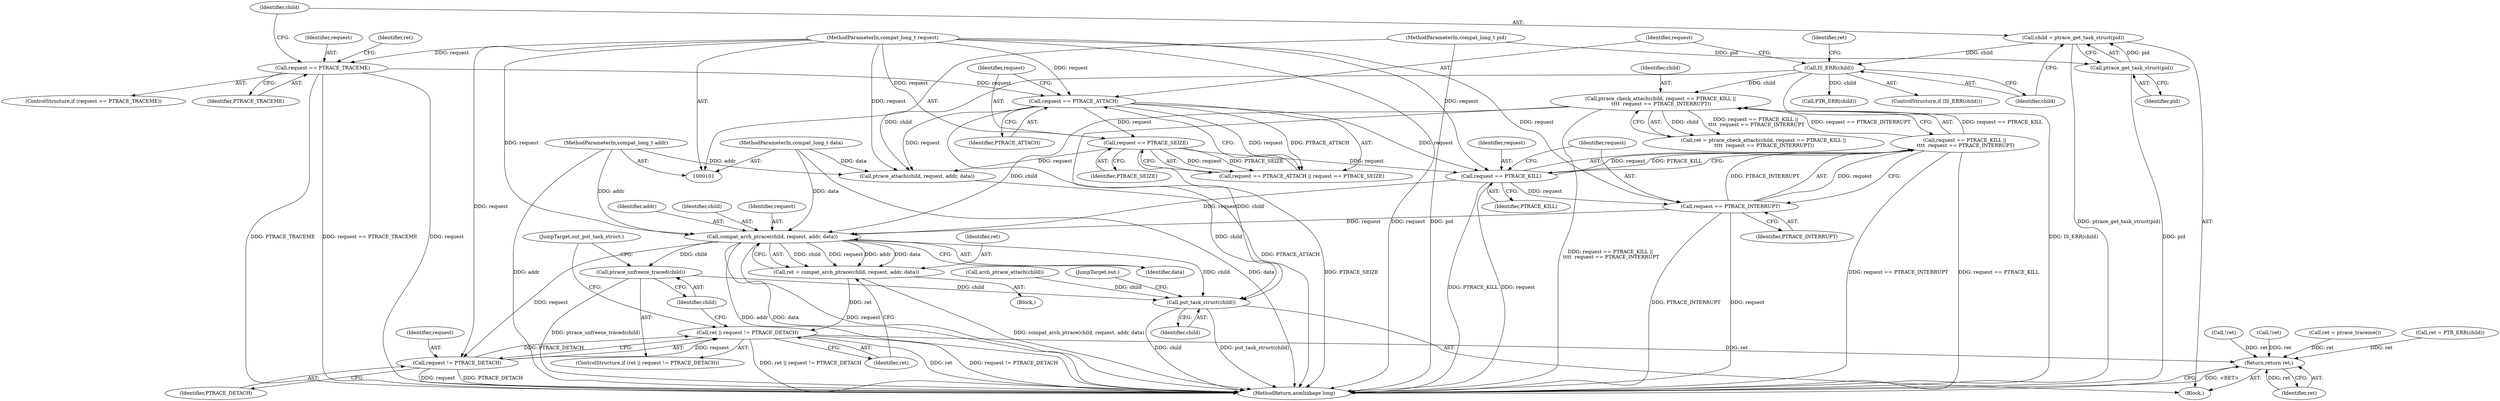 digraph "0_linux_9899d11f654474d2d54ea52ceaa2a1f4db3abd68_1@pointer" {
"1000170" [label="(Call,compat_arch_ptrace(child, request, addr, data))"];
"1000155" [label="(Call,ptrace_check_attach(child, request == PTRACE_KILL ||\n \t\t\t\t  request == PTRACE_INTERRUPT))"];
"1000123" [label="(Call,IS_ERR(child))"];
"1000118" [label="(Call,child = ptrace_get_task_struct(pid))"];
"1000120" [label="(Call,ptrace_get_task_struct(pid))"];
"1000103" [label="(MethodParameterIn,compat_long_t pid)"];
"1000157" [label="(Call,request == PTRACE_KILL ||\n \t\t\t\t  request == PTRACE_INTERRUPT)"];
"1000158" [label="(Call,request == PTRACE_KILL)"];
"1000133" [label="(Call,request == PTRACE_ATTACH)"];
"1000110" [label="(Call,request == PTRACE_TRACEME)"];
"1000102" [label="(MethodParameterIn,compat_long_t request)"];
"1000136" [label="(Call,request == PTRACE_SEIZE)"];
"1000161" [label="(Call,request == PTRACE_INTERRUPT)"];
"1000104" [label="(MethodParameterIn,compat_long_t addr)"];
"1000105" [label="(MethodParameterIn,compat_long_t data)"];
"1000168" [label="(Call,ret = compat_arch_ptrace(child, request, addr, data))"];
"1000176" [label="(Call,ret || request != PTRACE_DETACH)"];
"1000187" [label="(Return,return ret;)"];
"1000178" [label="(Call,request != PTRACE_DETACH)"];
"1000181" [label="(Call,ptrace_unfreeze_traced(child))"];
"1000184" [label="(Call,put_task_struct(child))"];
"1000173" [label="(Identifier,addr)"];
"1000133" [label="(Call,request == PTRACE_ATTACH)"];
"1000161" [label="(Call,request == PTRACE_INTERRUPT)"];
"1000124" [label="(Identifier,child)"];
"1000177" [label="(Identifier,ret)"];
"1000156" [label="(Identifier,child)"];
"1000114" [label="(Call,ret = ptrace_traceme())"];
"1000128" [label="(Call,PTR_ERR(child))"];
"1000137" [label="(Identifier,request)"];
"1000168" [label="(Call,ret = compat_arch_ptrace(child, request, addr, data))"];
"1000150" [label="(Call,arch_ptrace_attach(child))"];
"1000134" [label="(Identifier,request)"];
"1000184" [label="(Call,put_task_struct(child))"];
"1000123" [label="(Call,IS_ERR(child))"];
"1000118" [label="(Call,child = ptrace_get_task_struct(pid))"];
"1000186" [label="(JumpTarget,out:)"];
"1000155" [label="(Call,ptrace_check_attach(child, request == PTRACE_KILL ||\n \t\t\t\t  request == PTRACE_INTERRUPT))"];
"1000115" [label="(Identifier,ret)"];
"1000119" [label="(Identifier,child)"];
"1000174" [label="(Identifier,data)"];
"1000182" [label="(Identifier,child)"];
"1000159" [label="(Identifier,request)"];
"1000142" [label="(Call,ptrace_attach(child, request, addr, data))"];
"1000120" [label="(Call,ptrace_get_task_struct(pid))"];
"1000105" [label="(MethodParameterIn,compat_long_t data)"];
"1000162" [label="(Identifier,request)"];
"1000110" [label="(Call,request == PTRACE_TRACEME)"];
"1000187" [label="(Return,return ret;)"];
"1000171" [label="(Identifier,child)"];
"1000138" [label="(Identifier,PTRACE_SEIZE)"];
"1000157" [label="(Call,request == PTRACE_KILL ||\n \t\t\t\t  request == PTRACE_INTERRUPT)"];
"1000127" [label="(Identifier,ret)"];
"1000183" [label="(JumpTarget,out_put_task_struct:)"];
"1000178" [label="(Call,request != PTRACE_DETACH)"];
"1000126" [label="(Call,ret = PTR_ERR(child))"];
"1000189" [label="(MethodReturn,asmlinkage long)"];
"1000176" [label="(Call,ret || request != PTRACE_DETACH)"];
"1000170" [label="(Call,compat_arch_ptrace(child, request, addr, data))"];
"1000103" [label="(MethodParameterIn,compat_long_t pid)"];
"1000135" [label="(Identifier,PTRACE_ATTACH)"];
"1000106" [label="(Block,)"];
"1000121" [label="(Identifier,pid)"];
"1000112" [label="(Identifier,PTRACE_TRACEME)"];
"1000111" [label="(Identifier,request)"];
"1000158" [label="(Call,request == PTRACE_KILL)"];
"1000175" [label="(ControlStructure,if (ret || request != PTRACE_DETACH))"];
"1000148" [label="(Call,!ret)"];
"1000180" [label="(Identifier,PTRACE_DETACH)"];
"1000102" [label="(MethodParameterIn,compat_long_t request)"];
"1000153" [label="(Call,ret = ptrace_check_attach(child, request == PTRACE_KILL ||\n \t\t\t\t  request == PTRACE_INTERRUPT))"];
"1000163" [label="(Identifier,PTRACE_INTERRUPT)"];
"1000109" [label="(ControlStructure,if (request == PTRACE_TRACEME))"];
"1000132" [label="(Call,request == PTRACE_ATTACH || request == PTRACE_SEIZE)"];
"1000122" [label="(ControlStructure,if (IS_ERR(child)))"];
"1000188" [label="(Identifier,ret)"];
"1000172" [label="(Identifier,request)"];
"1000160" [label="(Identifier,PTRACE_KILL)"];
"1000179" [label="(Identifier,request)"];
"1000181" [label="(Call,ptrace_unfreeze_traced(child))"];
"1000167" [label="(Block,)"];
"1000104" [label="(MethodParameterIn,compat_long_t addr)"];
"1000185" [label="(Identifier,child)"];
"1000169" [label="(Identifier,ret)"];
"1000165" [label="(Call,!ret)"];
"1000136" [label="(Call,request == PTRACE_SEIZE)"];
"1000170" -> "1000168"  [label="AST: "];
"1000170" -> "1000174"  [label="CFG: "];
"1000171" -> "1000170"  [label="AST: "];
"1000172" -> "1000170"  [label="AST: "];
"1000173" -> "1000170"  [label="AST: "];
"1000174" -> "1000170"  [label="AST: "];
"1000168" -> "1000170"  [label="CFG: "];
"1000170" -> "1000189"  [label="DDG: data"];
"1000170" -> "1000189"  [label="DDG: request"];
"1000170" -> "1000189"  [label="DDG: addr"];
"1000170" -> "1000168"  [label="DDG: child"];
"1000170" -> "1000168"  [label="DDG: request"];
"1000170" -> "1000168"  [label="DDG: addr"];
"1000170" -> "1000168"  [label="DDG: data"];
"1000155" -> "1000170"  [label="DDG: child"];
"1000158" -> "1000170"  [label="DDG: request"];
"1000161" -> "1000170"  [label="DDG: request"];
"1000102" -> "1000170"  [label="DDG: request"];
"1000104" -> "1000170"  [label="DDG: addr"];
"1000105" -> "1000170"  [label="DDG: data"];
"1000170" -> "1000178"  [label="DDG: request"];
"1000170" -> "1000181"  [label="DDG: child"];
"1000170" -> "1000184"  [label="DDG: child"];
"1000155" -> "1000153"  [label="AST: "];
"1000155" -> "1000157"  [label="CFG: "];
"1000156" -> "1000155"  [label="AST: "];
"1000157" -> "1000155"  [label="AST: "];
"1000153" -> "1000155"  [label="CFG: "];
"1000155" -> "1000189"  [label="DDG: request == PTRACE_KILL ||\n \t\t\t\t  request == PTRACE_INTERRUPT"];
"1000155" -> "1000153"  [label="DDG: child"];
"1000155" -> "1000153"  [label="DDG: request == PTRACE_KILL ||\n \t\t\t\t  request == PTRACE_INTERRUPT"];
"1000123" -> "1000155"  [label="DDG: child"];
"1000157" -> "1000155"  [label="DDG: request == PTRACE_KILL"];
"1000157" -> "1000155"  [label="DDG: request == PTRACE_INTERRUPT"];
"1000155" -> "1000184"  [label="DDG: child"];
"1000123" -> "1000122"  [label="AST: "];
"1000123" -> "1000124"  [label="CFG: "];
"1000124" -> "1000123"  [label="AST: "];
"1000127" -> "1000123"  [label="CFG: "];
"1000134" -> "1000123"  [label="CFG: "];
"1000123" -> "1000189"  [label="DDG: IS_ERR(child)"];
"1000118" -> "1000123"  [label="DDG: child"];
"1000123" -> "1000128"  [label="DDG: child"];
"1000123" -> "1000142"  [label="DDG: child"];
"1000118" -> "1000106"  [label="AST: "];
"1000118" -> "1000120"  [label="CFG: "];
"1000119" -> "1000118"  [label="AST: "];
"1000120" -> "1000118"  [label="AST: "];
"1000124" -> "1000118"  [label="CFG: "];
"1000118" -> "1000189"  [label="DDG: ptrace_get_task_struct(pid)"];
"1000120" -> "1000118"  [label="DDG: pid"];
"1000120" -> "1000121"  [label="CFG: "];
"1000121" -> "1000120"  [label="AST: "];
"1000120" -> "1000189"  [label="DDG: pid"];
"1000103" -> "1000120"  [label="DDG: pid"];
"1000103" -> "1000101"  [label="AST: "];
"1000103" -> "1000189"  [label="DDG: pid"];
"1000157" -> "1000158"  [label="CFG: "];
"1000157" -> "1000161"  [label="CFG: "];
"1000158" -> "1000157"  [label="AST: "];
"1000161" -> "1000157"  [label="AST: "];
"1000157" -> "1000189"  [label="DDG: request == PTRACE_KILL"];
"1000157" -> "1000189"  [label="DDG: request == PTRACE_INTERRUPT"];
"1000158" -> "1000157"  [label="DDG: request"];
"1000158" -> "1000157"  [label="DDG: PTRACE_KILL"];
"1000161" -> "1000157"  [label="DDG: request"];
"1000161" -> "1000157"  [label="DDG: PTRACE_INTERRUPT"];
"1000158" -> "1000160"  [label="CFG: "];
"1000159" -> "1000158"  [label="AST: "];
"1000160" -> "1000158"  [label="AST: "];
"1000162" -> "1000158"  [label="CFG: "];
"1000158" -> "1000189"  [label="DDG: request"];
"1000158" -> "1000189"  [label="DDG: PTRACE_KILL"];
"1000133" -> "1000158"  [label="DDG: request"];
"1000136" -> "1000158"  [label="DDG: request"];
"1000102" -> "1000158"  [label="DDG: request"];
"1000158" -> "1000161"  [label="DDG: request"];
"1000133" -> "1000132"  [label="AST: "];
"1000133" -> "1000135"  [label="CFG: "];
"1000134" -> "1000133"  [label="AST: "];
"1000135" -> "1000133"  [label="AST: "];
"1000137" -> "1000133"  [label="CFG: "];
"1000132" -> "1000133"  [label="CFG: "];
"1000133" -> "1000189"  [label="DDG: PTRACE_ATTACH"];
"1000133" -> "1000132"  [label="DDG: request"];
"1000133" -> "1000132"  [label="DDG: PTRACE_ATTACH"];
"1000110" -> "1000133"  [label="DDG: request"];
"1000102" -> "1000133"  [label="DDG: request"];
"1000133" -> "1000136"  [label="DDG: request"];
"1000133" -> "1000142"  [label="DDG: request"];
"1000110" -> "1000109"  [label="AST: "];
"1000110" -> "1000112"  [label="CFG: "];
"1000111" -> "1000110"  [label="AST: "];
"1000112" -> "1000110"  [label="AST: "];
"1000115" -> "1000110"  [label="CFG: "];
"1000119" -> "1000110"  [label="CFG: "];
"1000110" -> "1000189"  [label="DDG: PTRACE_TRACEME"];
"1000110" -> "1000189"  [label="DDG: request == PTRACE_TRACEME"];
"1000110" -> "1000189"  [label="DDG: request"];
"1000102" -> "1000110"  [label="DDG: request"];
"1000102" -> "1000101"  [label="AST: "];
"1000102" -> "1000189"  [label="DDG: request"];
"1000102" -> "1000136"  [label="DDG: request"];
"1000102" -> "1000142"  [label="DDG: request"];
"1000102" -> "1000161"  [label="DDG: request"];
"1000102" -> "1000178"  [label="DDG: request"];
"1000136" -> "1000132"  [label="AST: "];
"1000136" -> "1000138"  [label="CFG: "];
"1000137" -> "1000136"  [label="AST: "];
"1000138" -> "1000136"  [label="AST: "];
"1000132" -> "1000136"  [label="CFG: "];
"1000136" -> "1000189"  [label="DDG: PTRACE_SEIZE"];
"1000136" -> "1000132"  [label="DDG: request"];
"1000136" -> "1000132"  [label="DDG: PTRACE_SEIZE"];
"1000136" -> "1000142"  [label="DDG: request"];
"1000161" -> "1000163"  [label="CFG: "];
"1000162" -> "1000161"  [label="AST: "];
"1000163" -> "1000161"  [label="AST: "];
"1000161" -> "1000189"  [label="DDG: PTRACE_INTERRUPT"];
"1000161" -> "1000189"  [label="DDG: request"];
"1000104" -> "1000101"  [label="AST: "];
"1000104" -> "1000189"  [label="DDG: addr"];
"1000104" -> "1000142"  [label="DDG: addr"];
"1000105" -> "1000101"  [label="AST: "];
"1000105" -> "1000189"  [label="DDG: data"];
"1000105" -> "1000142"  [label="DDG: data"];
"1000168" -> "1000167"  [label="AST: "];
"1000169" -> "1000168"  [label="AST: "];
"1000177" -> "1000168"  [label="CFG: "];
"1000168" -> "1000189"  [label="DDG: compat_arch_ptrace(child, request, addr, data)"];
"1000168" -> "1000176"  [label="DDG: ret"];
"1000176" -> "1000175"  [label="AST: "];
"1000176" -> "1000177"  [label="CFG: "];
"1000176" -> "1000178"  [label="CFG: "];
"1000177" -> "1000176"  [label="AST: "];
"1000178" -> "1000176"  [label="AST: "];
"1000182" -> "1000176"  [label="CFG: "];
"1000183" -> "1000176"  [label="CFG: "];
"1000176" -> "1000189"  [label="DDG: request != PTRACE_DETACH"];
"1000176" -> "1000189"  [label="DDG: ret || request != PTRACE_DETACH"];
"1000176" -> "1000189"  [label="DDG: ret"];
"1000178" -> "1000176"  [label="DDG: request"];
"1000178" -> "1000176"  [label="DDG: PTRACE_DETACH"];
"1000176" -> "1000187"  [label="DDG: ret"];
"1000187" -> "1000106"  [label="AST: "];
"1000187" -> "1000188"  [label="CFG: "];
"1000188" -> "1000187"  [label="AST: "];
"1000189" -> "1000187"  [label="CFG: "];
"1000187" -> "1000189"  [label="DDG: <RET>"];
"1000188" -> "1000187"  [label="DDG: ret"];
"1000165" -> "1000187"  [label="DDG: ret"];
"1000114" -> "1000187"  [label="DDG: ret"];
"1000148" -> "1000187"  [label="DDG: ret"];
"1000126" -> "1000187"  [label="DDG: ret"];
"1000178" -> "1000180"  [label="CFG: "];
"1000179" -> "1000178"  [label="AST: "];
"1000180" -> "1000178"  [label="AST: "];
"1000178" -> "1000189"  [label="DDG: request"];
"1000178" -> "1000189"  [label="DDG: PTRACE_DETACH"];
"1000181" -> "1000175"  [label="AST: "];
"1000181" -> "1000182"  [label="CFG: "];
"1000182" -> "1000181"  [label="AST: "];
"1000183" -> "1000181"  [label="CFG: "];
"1000181" -> "1000189"  [label="DDG: ptrace_unfreeze_traced(child)"];
"1000181" -> "1000184"  [label="DDG: child"];
"1000184" -> "1000106"  [label="AST: "];
"1000184" -> "1000185"  [label="CFG: "];
"1000185" -> "1000184"  [label="AST: "];
"1000186" -> "1000184"  [label="CFG: "];
"1000184" -> "1000189"  [label="DDG: child"];
"1000184" -> "1000189"  [label="DDG: put_task_struct(child)"];
"1000150" -> "1000184"  [label="DDG: child"];
"1000142" -> "1000184"  [label="DDG: child"];
}

